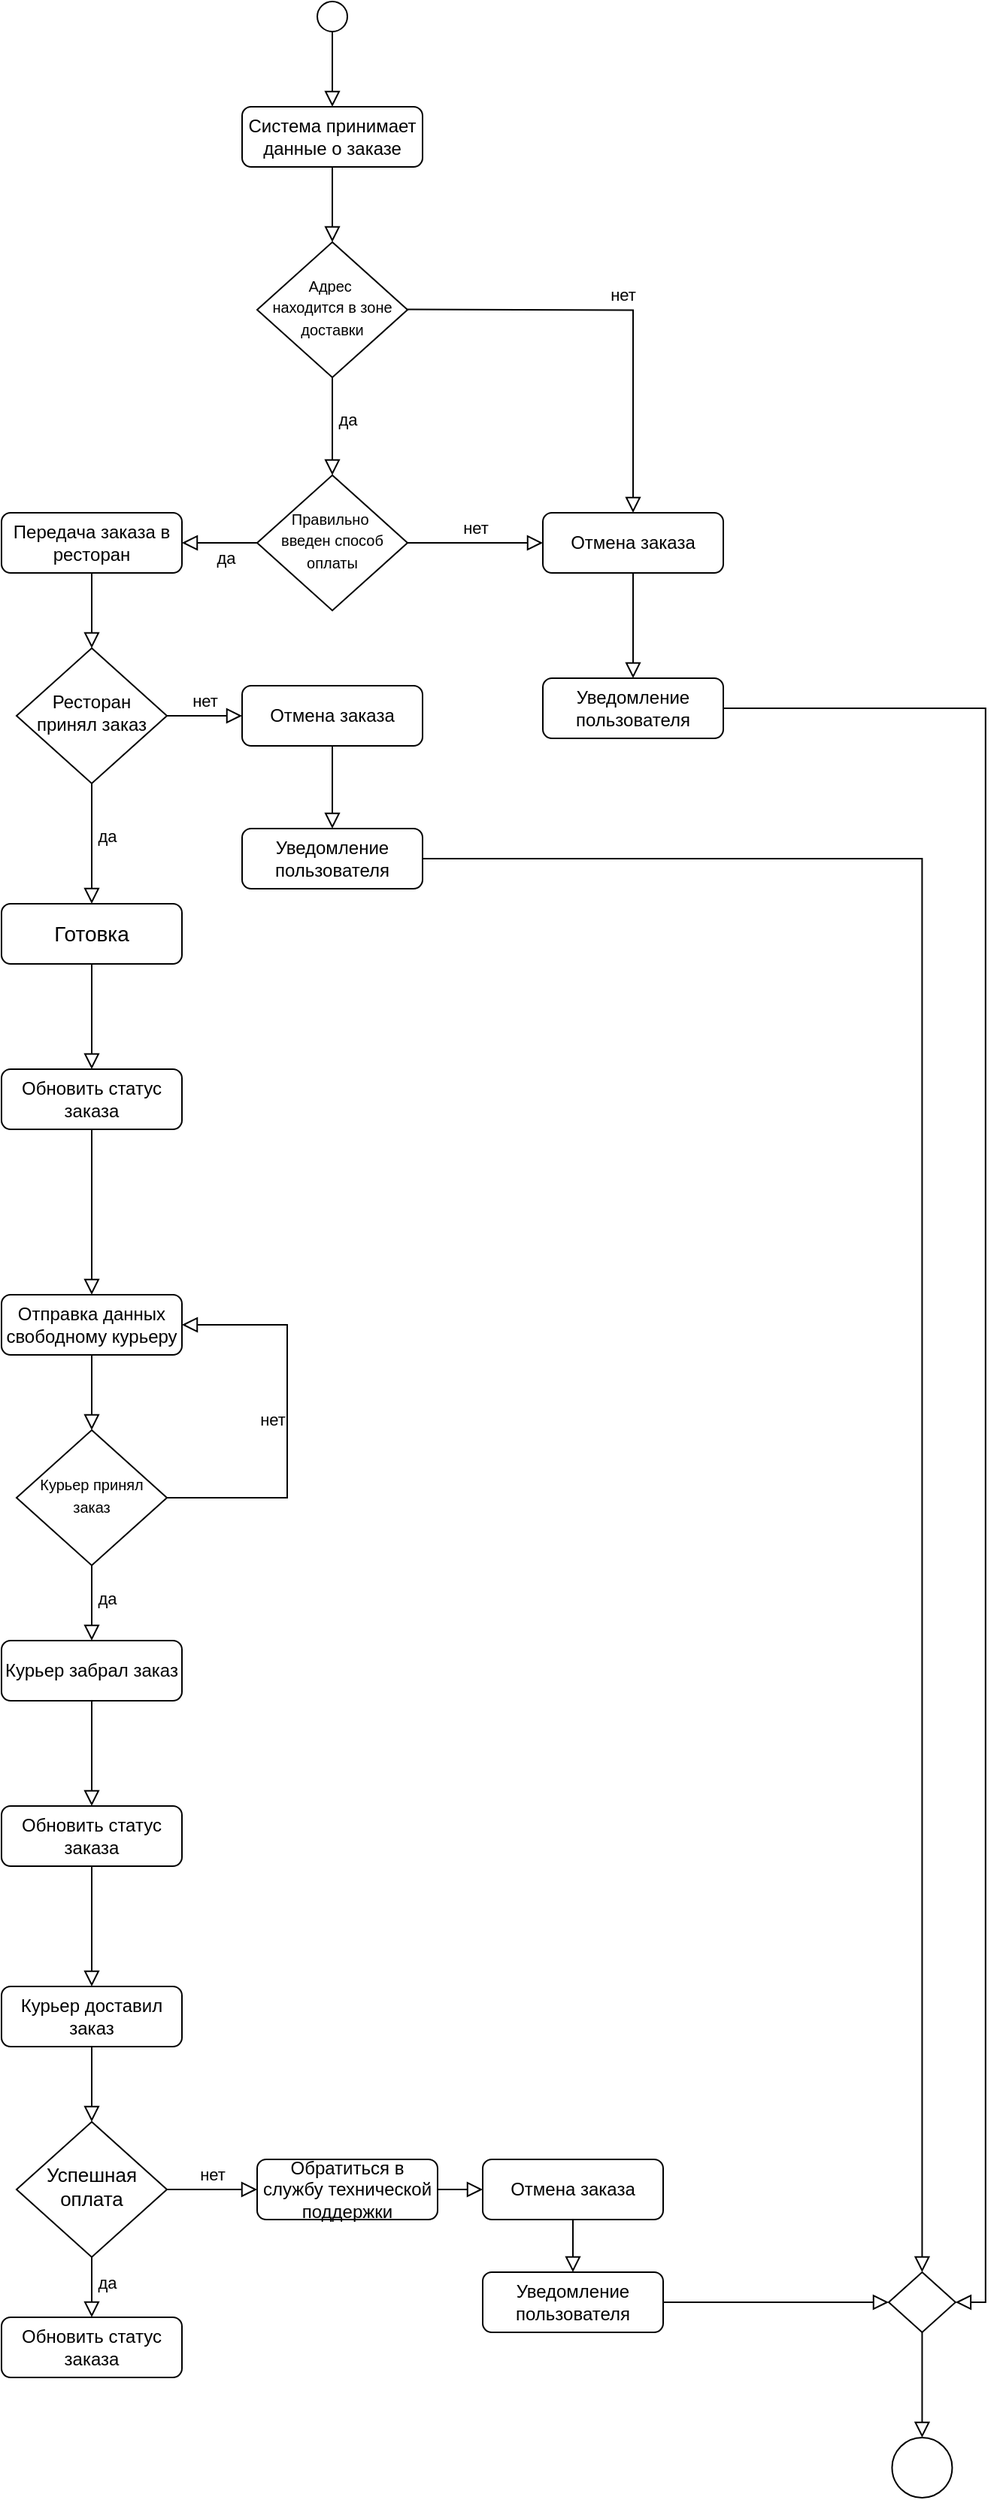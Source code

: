 <mxfile version="24.4.13" type="device">
  <diagram id="C5RBs43oDa-KdzZeNtuy" name="Page-1">
    <mxGraphModel dx="2868" dy="1688" grid="1" gridSize="10" guides="1" tooltips="1" connect="1" arrows="1" fold="1" page="1" pageScale="1" pageWidth="827" pageHeight="1169" math="0" shadow="0">
      <root>
        <mxCell id="WIyWlLk6GJQsqaUBKTNV-0" />
        <mxCell id="WIyWlLk6GJQsqaUBKTNV-1" parent="WIyWlLk6GJQsqaUBKTNV-0" />
        <mxCell id="WIyWlLk6GJQsqaUBKTNV-2" value="" style="rounded=0;html=1;jettySize=auto;orthogonalLoop=1;fontSize=11;endArrow=block;endFill=0;endSize=8;strokeWidth=1;shadow=0;labelBackgroundColor=none;edgeStyle=orthogonalEdgeStyle;" parent="WIyWlLk6GJQsqaUBKTNV-1" source="WIyWlLk6GJQsqaUBKTNV-3" target="WIyWlLk6GJQsqaUBKTNV-6" edge="1">
          <mxGeometry relative="1" as="geometry" />
        </mxCell>
        <mxCell id="WIyWlLk6GJQsqaUBKTNV-3" value="Система принимает данные о заказе" style="rounded=1;whiteSpace=wrap;html=1;fontSize=12;glass=0;strokeWidth=1;shadow=0;" parent="WIyWlLk6GJQsqaUBKTNV-1" vertex="1">
          <mxGeometry x="246" y="80" width="120" height="40" as="geometry" />
        </mxCell>
        <mxCell id="WIyWlLk6GJQsqaUBKTNV-6" value="&lt;font style=&quot;font-size: 10px;&quot;&gt;Адрес&amp;nbsp;&lt;/font&gt;&lt;div&gt;&lt;font style=&quot;font-size: 10px;&quot;&gt;находится в зоне доставки&lt;/font&gt;&lt;/div&gt;" style="rhombus;whiteSpace=wrap;html=1;shadow=0;fontFamily=Helvetica;fontSize=12;align=center;strokeWidth=1;spacing=6;spacingTop=-4;" parent="WIyWlLk6GJQsqaUBKTNV-1" vertex="1">
          <mxGeometry x="256" y="170" width="100" height="90" as="geometry" />
        </mxCell>
        <mxCell id="JMuOJVC6GsFDBw7-U5An-0" value="нет" style="edgeStyle=orthogonalEdgeStyle;rounded=0;html=1;jettySize=auto;orthogonalLoop=1;fontSize=11;endArrow=block;endFill=0;endSize=8;strokeWidth=1;shadow=0;labelBackgroundColor=none;" edge="1" parent="WIyWlLk6GJQsqaUBKTNV-1" target="JMuOJVC6GsFDBw7-U5An-5">
          <mxGeometry y="10" relative="1" as="geometry">
            <mxPoint as="offset" />
            <mxPoint x="356" y="214.76" as="sourcePoint" />
            <mxPoint x="436" y="210" as="targetPoint" />
          </mxGeometry>
        </mxCell>
        <mxCell id="JMuOJVC6GsFDBw7-U5An-4" value="Уведомление пользователя" style="rounded=1;whiteSpace=wrap;html=1;fontSize=12;glass=0;strokeWidth=1;shadow=0;" vertex="1" parent="WIyWlLk6GJQsqaUBKTNV-1">
          <mxGeometry x="446" y="460" width="120" height="40" as="geometry" />
        </mxCell>
        <mxCell id="JMuOJVC6GsFDBw7-U5An-5" value="Отмена заказа" style="rounded=1;whiteSpace=wrap;html=1;fontSize=12;glass=0;strokeWidth=1;shadow=0;" vertex="1" parent="WIyWlLk6GJQsqaUBKTNV-1">
          <mxGeometry x="446" y="350" width="120" height="40" as="geometry" />
        </mxCell>
        <mxCell id="JMuOJVC6GsFDBw7-U5An-6" value="&lt;span style=&quot;font-size: 10px;&quot;&gt;Правильно&amp;nbsp;&lt;/span&gt;&lt;div&gt;&lt;span style=&quot;font-size: 10px;&quot;&gt;введен&amp;nbsp;&lt;/span&gt;&lt;span style=&quot;font-size: 10px; background-color: initial;&quot;&gt;способ&lt;/span&gt;&lt;/div&gt;&lt;div&gt;&lt;span style=&quot;font-size: 10px;&quot;&gt;оплаты&lt;/span&gt;&lt;/div&gt;" style="rhombus;whiteSpace=wrap;html=1;shadow=0;fontFamily=Helvetica;fontSize=12;align=center;strokeWidth=1;spacing=6;spacingTop=-4;" vertex="1" parent="WIyWlLk6GJQsqaUBKTNV-1">
          <mxGeometry x="256" y="325" width="100" height="90" as="geometry" />
        </mxCell>
        <mxCell id="JMuOJVC6GsFDBw7-U5An-7" value="нет" style="edgeStyle=orthogonalEdgeStyle;rounded=0;html=1;jettySize=auto;orthogonalLoop=1;fontSize=11;endArrow=block;endFill=0;endSize=8;strokeWidth=1;shadow=0;labelBackgroundColor=none;" edge="1" parent="WIyWlLk6GJQsqaUBKTNV-1" source="JMuOJVC6GsFDBw7-U5An-13" target="JMuOJVC6GsFDBw7-U5An-17">
          <mxGeometry y="10" relative="1" as="geometry">
            <mxPoint as="offset" />
            <mxPoint x="-194" y="80" as="sourcePoint" />
            <mxPoint x="-24" y="80.65" as="targetPoint" />
          </mxGeometry>
        </mxCell>
        <mxCell id="JMuOJVC6GsFDBw7-U5An-8" value="нет" style="edgeStyle=orthogonalEdgeStyle;rounded=0;html=1;jettySize=auto;orthogonalLoop=1;fontSize=11;endArrow=block;endFill=0;endSize=8;strokeWidth=1;shadow=0;labelBackgroundColor=none;" edge="1" parent="WIyWlLk6GJQsqaUBKTNV-1" source="JMuOJVC6GsFDBw7-U5An-6" target="JMuOJVC6GsFDBw7-U5An-5">
          <mxGeometry y="10" relative="1" as="geometry">
            <mxPoint as="offset" />
            <mxPoint x="415" y="413.86" as="sourcePoint" />
            <mxPoint x="585" y="414.51" as="targetPoint" />
          </mxGeometry>
        </mxCell>
        <mxCell id="JMuOJVC6GsFDBw7-U5An-9" value="да" style="rounded=0;html=1;jettySize=auto;orthogonalLoop=1;fontSize=11;endArrow=block;endFill=0;endSize=8;strokeWidth=1;shadow=0;labelBackgroundColor=none;edgeStyle=orthogonalEdgeStyle;" edge="1" parent="WIyWlLk6GJQsqaUBKTNV-1" source="WIyWlLk6GJQsqaUBKTNV-6" target="JMuOJVC6GsFDBw7-U5An-6">
          <mxGeometry x="-0.143" y="10" relative="1" as="geometry">
            <mxPoint as="offset" />
            <mxPoint x="456" y="140" as="sourcePoint" />
            <mxPoint x="526" y="140" as="targetPoint" />
          </mxGeometry>
        </mxCell>
        <mxCell id="JMuOJVC6GsFDBw7-U5An-10" value="" style="rounded=0;html=1;jettySize=auto;orthogonalLoop=1;fontSize=11;endArrow=block;endFill=0;endSize=8;strokeWidth=1;shadow=0;labelBackgroundColor=none;edgeStyle=orthogonalEdgeStyle;" edge="1" parent="WIyWlLk6GJQsqaUBKTNV-1" source="JMuOJVC6GsFDBw7-U5An-5" target="JMuOJVC6GsFDBw7-U5An-4">
          <mxGeometry relative="1" as="geometry">
            <mxPoint x="436" y="100" as="sourcePoint" />
            <mxPoint x="436" y="150" as="targetPoint" />
          </mxGeometry>
        </mxCell>
        <mxCell id="JMuOJVC6GsFDBw7-U5An-11" value="Передача заказа в ресторан" style="rounded=1;whiteSpace=wrap;html=1;fontSize=12;glass=0;strokeWidth=1;shadow=0;" vertex="1" parent="WIyWlLk6GJQsqaUBKTNV-1">
          <mxGeometry x="86" y="350" width="120" height="40" as="geometry" />
        </mxCell>
        <mxCell id="JMuOJVC6GsFDBw7-U5An-12" value="да" style="rounded=0;html=1;jettySize=auto;orthogonalLoop=1;fontSize=11;endArrow=block;endFill=0;endSize=8;strokeWidth=1;shadow=0;labelBackgroundColor=none;edgeStyle=orthogonalEdgeStyle;" edge="1" parent="WIyWlLk6GJQsqaUBKTNV-1" source="JMuOJVC6GsFDBw7-U5An-6" target="JMuOJVC6GsFDBw7-U5An-11">
          <mxGeometry x="-0.143" y="10" relative="1" as="geometry">
            <mxPoint as="offset" />
            <mxPoint x="-144" y="50" as="sourcePoint" />
            <mxPoint x="-74" y="50" as="targetPoint" />
          </mxGeometry>
        </mxCell>
        <mxCell id="JMuOJVC6GsFDBw7-U5An-13" value="&lt;font style=&quot;font-size: 12px;&quot;&gt;Ресторан&lt;/font&gt;&lt;div style=&quot;&quot;&gt;&lt;font style=&quot;font-size: 12px;&quot;&gt;принял заказ&lt;/font&gt;&lt;/div&gt;" style="rhombus;whiteSpace=wrap;html=1;shadow=0;fontFamily=Helvetica;fontSize=12;align=center;strokeWidth=1;spacing=6;spacingTop=-4;" vertex="1" parent="WIyWlLk6GJQsqaUBKTNV-1">
          <mxGeometry x="96" y="440" width="100" height="90" as="geometry" />
        </mxCell>
        <mxCell id="JMuOJVC6GsFDBw7-U5An-14" value="" style="rounded=0;html=1;jettySize=auto;orthogonalLoop=1;fontSize=11;endArrow=block;endFill=0;endSize=8;strokeWidth=1;shadow=0;labelBackgroundColor=none;edgeStyle=orthogonalEdgeStyle;" edge="1" parent="WIyWlLk6GJQsqaUBKTNV-1" source="JMuOJVC6GsFDBw7-U5An-11" target="JMuOJVC6GsFDBw7-U5An-13">
          <mxGeometry relative="1" as="geometry">
            <mxPoint x="-14" y="20" as="sourcePoint" />
            <mxPoint x="-14" y="70" as="targetPoint" />
          </mxGeometry>
        </mxCell>
        <mxCell id="JMuOJVC6GsFDBw7-U5An-17" value="Отмена заказа" style="rounded=1;whiteSpace=wrap;html=1;fontSize=12;glass=0;strokeWidth=1;shadow=0;" vertex="1" parent="WIyWlLk6GJQsqaUBKTNV-1">
          <mxGeometry x="246" y="465" width="120" height="40" as="geometry" />
        </mxCell>
        <mxCell id="JMuOJVC6GsFDBw7-U5An-18" value="Уведомление пользователя" style="rounded=1;whiteSpace=wrap;html=1;fontSize=12;glass=0;strokeWidth=1;shadow=0;" vertex="1" parent="WIyWlLk6GJQsqaUBKTNV-1">
          <mxGeometry x="246" y="560" width="120" height="40" as="geometry" />
        </mxCell>
        <mxCell id="JMuOJVC6GsFDBw7-U5An-20" value="" style="rounded=0;html=1;jettySize=auto;orthogonalLoop=1;fontSize=11;endArrow=block;endFill=0;endSize=8;strokeWidth=1;shadow=0;labelBackgroundColor=none;edgeStyle=orthogonalEdgeStyle;" edge="1" parent="WIyWlLk6GJQsqaUBKTNV-1" source="JMuOJVC6GsFDBw7-U5An-17" target="JMuOJVC6GsFDBw7-U5An-18">
          <mxGeometry relative="1" as="geometry">
            <mxPoint x="-14" y="20" as="sourcePoint" />
            <mxPoint x="-14" y="70" as="targetPoint" />
          </mxGeometry>
        </mxCell>
        <mxCell id="JMuOJVC6GsFDBw7-U5An-21" value="да" style="rounded=0;html=1;jettySize=auto;orthogonalLoop=1;fontSize=11;endArrow=block;endFill=0;endSize=8;strokeWidth=1;shadow=0;labelBackgroundColor=none;edgeStyle=orthogonalEdgeStyle;" edge="1" parent="WIyWlLk6GJQsqaUBKTNV-1" source="JMuOJVC6GsFDBw7-U5An-13" target="JMuOJVC6GsFDBw7-U5An-22">
          <mxGeometry x="-0.143" y="10" relative="1" as="geometry">
            <mxPoint as="offset" />
            <mxPoint x="-144" y="50" as="sourcePoint" />
            <mxPoint x="-74" y="50" as="targetPoint" />
          </mxGeometry>
        </mxCell>
        <mxCell id="JMuOJVC6GsFDBw7-U5An-22" value="&lt;font style=&quot;font-size: 14px;&quot;&gt;Готовка&lt;/font&gt;" style="rounded=1;whiteSpace=wrap;html=1;fontSize=12;glass=0;strokeWidth=1;shadow=0;" vertex="1" parent="WIyWlLk6GJQsqaUBKTNV-1">
          <mxGeometry x="86" y="610" width="120" height="40" as="geometry" />
        </mxCell>
        <mxCell id="JMuOJVC6GsFDBw7-U5An-23" value="Отправка данных свободному курьеру" style="rounded=1;whiteSpace=wrap;html=1;fontSize=12;glass=0;strokeWidth=1;shadow=0;" vertex="1" parent="WIyWlLk6GJQsqaUBKTNV-1">
          <mxGeometry x="86" y="870" width="120" height="40" as="geometry" />
        </mxCell>
        <mxCell id="JMuOJVC6GsFDBw7-U5An-24" value="" style="rounded=0;html=1;jettySize=auto;orthogonalLoop=1;fontSize=11;endArrow=block;endFill=0;endSize=8;strokeWidth=1;shadow=0;labelBackgroundColor=none;edgeStyle=orthogonalEdgeStyle;" edge="1" parent="WIyWlLk6GJQsqaUBKTNV-1" source="JMuOJVC6GsFDBw7-U5An-22" target="JMuOJVC6GsFDBw7-U5An-30">
          <mxGeometry relative="1" as="geometry">
            <mxPoint x="-14" y="20" as="sourcePoint" />
            <mxPoint x="-14" y="70" as="targetPoint" />
          </mxGeometry>
        </mxCell>
        <mxCell id="JMuOJVC6GsFDBw7-U5An-25" value="&lt;span style=&quot;font-size: 10px;&quot;&gt;Курьер принял заказ&lt;/span&gt;" style="rhombus;whiteSpace=wrap;html=1;shadow=0;fontFamily=Helvetica;fontSize=12;align=center;strokeWidth=1;spacing=6;spacingTop=-4;" vertex="1" parent="WIyWlLk6GJQsqaUBKTNV-1">
          <mxGeometry x="96" y="960" width="100" height="90" as="geometry" />
        </mxCell>
        <mxCell id="JMuOJVC6GsFDBw7-U5An-26" value="" style="rounded=0;html=1;jettySize=auto;orthogonalLoop=1;fontSize=11;endArrow=block;endFill=0;endSize=8;strokeWidth=1;shadow=0;labelBackgroundColor=none;edgeStyle=orthogonalEdgeStyle;" edge="1" parent="WIyWlLk6GJQsqaUBKTNV-1" source="JMuOJVC6GsFDBw7-U5An-23" target="JMuOJVC6GsFDBw7-U5An-25">
          <mxGeometry relative="1" as="geometry">
            <mxPoint x="-14" y="190" as="sourcePoint" />
            <mxPoint x="-14" y="240" as="targetPoint" />
          </mxGeometry>
        </mxCell>
        <mxCell id="JMuOJVC6GsFDBw7-U5An-27" value="нет" style="edgeStyle=orthogonalEdgeStyle;rounded=0;html=1;jettySize=auto;orthogonalLoop=1;fontSize=11;endArrow=block;endFill=0;endSize=8;strokeWidth=1;shadow=0;labelBackgroundColor=none;exitX=1;exitY=0.5;exitDx=0;exitDy=0;" edge="1" parent="WIyWlLk6GJQsqaUBKTNV-1" source="JMuOJVC6GsFDBw7-U5An-25" target="JMuOJVC6GsFDBw7-U5An-23">
          <mxGeometry y="10" relative="1" as="geometry">
            <mxPoint as="offset" />
            <mxPoint x="26" y="490" as="sourcePoint" />
            <mxPoint x="26" y="545" as="targetPoint" />
            <Array as="points">
              <mxPoint x="276" y="1005" />
              <mxPoint x="276" y="890" />
            </Array>
          </mxGeometry>
        </mxCell>
        <mxCell id="JMuOJVC6GsFDBw7-U5An-28" value="да" style="rounded=0;html=1;jettySize=auto;orthogonalLoop=1;fontSize=11;endArrow=block;endFill=0;endSize=8;strokeWidth=1;shadow=0;labelBackgroundColor=none;edgeStyle=orthogonalEdgeStyle;" edge="1" parent="WIyWlLk6GJQsqaUBKTNV-1" source="JMuOJVC6GsFDBw7-U5An-25" target="JMuOJVC6GsFDBw7-U5An-29">
          <mxGeometry x="-0.143" y="10" relative="1" as="geometry">
            <mxPoint as="offset" />
            <mxPoint x="-144" y="220" as="sourcePoint" />
            <mxPoint x="-74" y="220" as="targetPoint" />
          </mxGeometry>
        </mxCell>
        <mxCell id="JMuOJVC6GsFDBw7-U5An-29" value="Курьер забрал заказ" style="rounded=1;whiteSpace=wrap;html=1;fontSize=12;glass=0;strokeWidth=1;shadow=0;" vertex="1" parent="WIyWlLk6GJQsqaUBKTNV-1">
          <mxGeometry x="86" y="1100" width="120" height="40" as="geometry" />
        </mxCell>
        <mxCell id="JMuOJVC6GsFDBw7-U5An-30" value="Обновить статус заказа" style="rounded=1;whiteSpace=wrap;html=1;fontSize=12;glass=0;strokeWidth=1;shadow=0;" vertex="1" parent="WIyWlLk6GJQsqaUBKTNV-1">
          <mxGeometry x="86" y="720" width="120" height="40" as="geometry" />
        </mxCell>
        <mxCell id="JMuOJVC6GsFDBw7-U5An-31" value="" style="rounded=0;html=1;jettySize=auto;orthogonalLoop=1;fontSize=11;endArrow=block;endFill=0;endSize=8;strokeWidth=1;shadow=0;labelBackgroundColor=none;edgeStyle=orthogonalEdgeStyle;" edge="1" parent="WIyWlLk6GJQsqaUBKTNV-1" source="JMuOJVC6GsFDBw7-U5An-30" target="JMuOJVC6GsFDBw7-U5An-23">
          <mxGeometry relative="1" as="geometry">
            <mxPoint x="-14" y="20" as="sourcePoint" />
            <mxPoint x="-14" y="70" as="targetPoint" />
          </mxGeometry>
        </mxCell>
        <mxCell id="JMuOJVC6GsFDBw7-U5An-32" value="Обновить статус заказа" style="rounded=1;whiteSpace=wrap;html=1;fontSize=12;glass=0;strokeWidth=1;shadow=0;" vertex="1" parent="WIyWlLk6GJQsqaUBKTNV-1">
          <mxGeometry x="86" y="1210" width="120" height="40" as="geometry" />
        </mxCell>
        <mxCell id="JMuOJVC6GsFDBw7-U5An-33" value="" style="rounded=0;html=1;jettySize=auto;orthogonalLoop=1;fontSize=11;endArrow=block;endFill=0;endSize=8;strokeWidth=1;shadow=0;labelBackgroundColor=none;edgeStyle=orthogonalEdgeStyle;" edge="1" parent="WIyWlLk6GJQsqaUBKTNV-1" source="JMuOJVC6GsFDBw7-U5An-29" target="JMuOJVC6GsFDBw7-U5An-32">
          <mxGeometry relative="1" as="geometry">
            <mxPoint x="156" y="770" as="sourcePoint" />
            <mxPoint x="156" y="880" as="targetPoint" />
          </mxGeometry>
        </mxCell>
        <mxCell id="JMuOJVC6GsFDBw7-U5An-34" value="Курьер доставил заказ" style="rounded=1;whiteSpace=wrap;html=1;fontSize=12;glass=0;strokeWidth=1;shadow=0;" vertex="1" parent="WIyWlLk6GJQsqaUBKTNV-1">
          <mxGeometry x="86" y="1330" width="120" height="40" as="geometry" />
        </mxCell>
        <mxCell id="JMuOJVC6GsFDBw7-U5An-35" value="" style="rounded=0;html=1;jettySize=auto;orthogonalLoop=1;fontSize=11;endArrow=block;endFill=0;endSize=8;strokeWidth=1;shadow=0;labelBackgroundColor=none;edgeStyle=orthogonalEdgeStyle;" edge="1" parent="WIyWlLk6GJQsqaUBKTNV-1" source="JMuOJVC6GsFDBw7-U5An-32" target="JMuOJVC6GsFDBw7-U5An-34">
          <mxGeometry relative="1" as="geometry">
            <mxPoint x="156" y="1150" as="sourcePoint" />
            <mxPoint x="156" y="1220" as="targetPoint" />
          </mxGeometry>
        </mxCell>
        <mxCell id="JMuOJVC6GsFDBw7-U5An-36" value="&lt;font style=&quot;font-size: 13px;&quot;&gt;Успешная оплата&lt;/font&gt;" style="rhombus;whiteSpace=wrap;html=1;shadow=0;fontFamily=Helvetica;fontSize=12;align=center;strokeWidth=1;spacing=6;spacingTop=-4;" vertex="1" parent="WIyWlLk6GJQsqaUBKTNV-1">
          <mxGeometry x="96" y="1420" width="100" height="90" as="geometry" />
        </mxCell>
        <mxCell id="JMuOJVC6GsFDBw7-U5An-37" value="" style="rounded=0;html=1;jettySize=auto;orthogonalLoop=1;fontSize=11;endArrow=block;endFill=0;endSize=8;strokeWidth=1;shadow=0;labelBackgroundColor=none;edgeStyle=orthogonalEdgeStyle;" edge="1" parent="WIyWlLk6GJQsqaUBKTNV-1" source="JMuOJVC6GsFDBw7-U5An-34" target="JMuOJVC6GsFDBw7-U5An-36">
          <mxGeometry relative="1" as="geometry">
            <mxPoint x="156" y="1260" as="sourcePoint" />
            <mxPoint x="156" y="1340" as="targetPoint" />
          </mxGeometry>
        </mxCell>
        <mxCell id="JMuOJVC6GsFDBw7-U5An-38" value="Обратиться в службу технической поддержки" style="rounded=1;whiteSpace=wrap;html=1;fontSize=12;glass=0;strokeWidth=1;shadow=0;" vertex="1" parent="WIyWlLk6GJQsqaUBKTNV-1">
          <mxGeometry x="256" y="1445" width="120" height="40" as="geometry" />
        </mxCell>
        <mxCell id="JMuOJVC6GsFDBw7-U5An-39" value="нет" style="edgeStyle=orthogonalEdgeStyle;rounded=0;html=1;jettySize=auto;orthogonalLoop=1;fontSize=11;endArrow=block;endFill=0;endSize=8;strokeWidth=1;shadow=0;labelBackgroundColor=none;" edge="1" parent="WIyWlLk6GJQsqaUBKTNV-1" source="JMuOJVC6GsFDBw7-U5An-36" target="JMuOJVC6GsFDBw7-U5An-38">
          <mxGeometry y="10" relative="1" as="geometry">
            <mxPoint as="offset" />
            <mxPoint x="36" y="1310" as="sourcePoint" />
            <mxPoint x="36" y="1365" as="targetPoint" />
          </mxGeometry>
        </mxCell>
        <mxCell id="JMuOJVC6GsFDBw7-U5An-40" value="Отмена заказа" style="rounded=1;whiteSpace=wrap;html=1;fontSize=12;glass=0;strokeWidth=1;shadow=0;" vertex="1" parent="WIyWlLk6GJQsqaUBKTNV-1">
          <mxGeometry x="406" y="1445" width="120" height="40" as="geometry" />
        </mxCell>
        <mxCell id="JMuOJVC6GsFDBw7-U5An-41" value="" style="rounded=0;html=1;jettySize=auto;orthogonalLoop=1;fontSize=11;endArrow=block;endFill=0;endSize=8;strokeWidth=1;shadow=0;labelBackgroundColor=none;edgeStyle=orthogonalEdgeStyle;" edge="1" parent="WIyWlLk6GJQsqaUBKTNV-1" source="JMuOJVC6GsFDBw7-U5An-38" target="JMuOJVC6GsFDBw7-U5An-40">
          <mxGeometry relative="1" as="geometry">
            <mxPoint x="156" y="1150" as="sourcePoint" />
            <mxPoint x="156" y="1220" as="targetPoint" />
          </mxGeometry>
        </mxCell>
        <mxCell id="JMuOJVC6GsFDBw7-U5An-42" value="Уведомление пользователя" style="rounded=1;whiteSpace=wrap;html=1;fontSize=12;glass=0;strokeWidth=1;shadow=0;" vertex="1" parent="WIyWlLk6GJQsqaUBKTNV-1">
          <mxGeometry x="406" y="1520" width="120" height="40" as="geometry" />
        </mxCell>
        <mxCell id="JMuOJVC6GsFDBw7-U5An-43" value="" style="rounded=0;html=1;jettySize=auto;orthogonalLoop=1;fontSize=11;endArrow=block;endFill=0;endSize=8;strokeWidth=1;shadow=0;labelBackgroundColor=none;edgeStyle=orthogonalEdgeStyle;" edge="1" parent="WIyWlLk6GJQsqaUBKTNV-1" source="JMuOJVC6GsFDBw7-U5An-40" target="JMuOJVC6GsFDBw7-U5An-42">
          <mxGeometry relative="1" as="geometry">
            <mxPoint x="156" y="1260" as="sourcePoint" />
            <mxPoint x="156" y="1340" as="targetPoint" />
          </mxGeometry>
        </mxCell>
        <mxCell id="JMuOJVC6GsFDBw7-U5An-44" value="да" style="rounded=0;html=1;jettySize=auto;orthogonalLoop=1;fontSize=11;endArrow=block;endFill=0;endSize=8;strokeWidth=1;shadow=0;labelBackgroundColor=none;edgeStyle=orthogonalEdgeStyle;" edge="1" parent="WIyWlLk6GJQsqaUBKTNV-1" source="JMuOJVC6GsFDBw7-U5An-36" target="JMuOJVC6GsFDBw7-U5An-45">
          <mxGeometry x="-0.143" y="10" relative="1" as="geometry">
            <mxPoint as="offset" />
            <mxPoint x="-134" y="1040" as="sourcePoint" />
            <mxPoint x="-64" y="1040" as="targetPoint" />
          </mxGeometry>
        </mxCell>
        <mxCell id="JMuOJVC6GsFDBw7-U5An-45" value="Обновить статус заказа" style="rounded=1;whiteSpace=wrap;html=1;fontSize=12;glass=0;strokeWidth=1;shadow=0;" vertex="1" parent="WIyWlLk6GJQsqaUBKTNV-1">
          <mxGeometry x="86" y="1550" width="120" height="40" as="geometry" />
        </mxCell>
        <mxCell id="JMuOJVC6GsFDBw7-U5An-46" value="" style="rhombus;whiteSpace=wrap;html=1;shadow=0;fontFamily=Helvetica;fontSize=12;align=center;strokeWidth=1;spacing=6;spacingTop=-4;" vertex="1" parent="WIyWlLk6GJQsqaUBKTNV-1">
          <mxGeometry x="676" y="1520" width="44.44" height="40" as="geometry" />
        </mxCell>
        <mxCell id="JMuOJVC6GsFDBw7-U5An-47" value="" style="rounded=0;html=1;jettySize=auto;orthogonalLoop=1;fontSize=11;endArrow=block;endFill=0;endSize=8;strokeWidth=1;shadow=0;labelBackgroundColor=none;edgeStyle=orthogonalEdgeStyle;" edge="1" parent="WIyWlLk6GJQsqaUBKTNV-1" source="JMuOJVC6GsFDBw7-U5An-42" target="JMuOJVC6GsFDBw7-U5An-46">
          <mxGeometry relative="1" as="geometry">
            <mxPoint x="476" y="1495" as="sourcePoint" />
            <mxPoint x="476" y="1530" as="targetPoint" />
          </mxGeometry>
        </mxCell>
        <mxCell id="JMuOJVC6GsFDBw7-U5An-48" value="" style="rounded=0;html=1;jettySize=auto;orthogonalLoop=1;fontSize=11;endArrow=block;endFill=0;endSize=8;strokeWidth=1;shadow=0;labelBackgroundColor=none;edgeStyle=orthogonalEdgeStyle;entryX=0.5;entryY=0;entryDx=0;entryDy=0;" edge="1" parent="WIyWlLk6GJQsqaUBKTNV-1" source="JMuOJVC6GsFDBw7-U5An-18" target="JMuOJVC6GsFDBw7-U5An-46">
          <mxGeometry relative="1" as="geometry">
            <mxPoint x="536" y="1550" as="sourcePoint" />
            <mxPoint x="686" y="1550" as="targetPoint" />
          </mxGeometry>
        </mxCell>
        <mxCell id="JMuOJVC6GsFDBw7-U5An-49" value="" style="rounded=0;html=1;jettySize=auto;orthogonalLoop=1;fontSize=11;endArrow=block;endFill=0;endSize=8;strokeWidth=1;shadow=0;labelBackgroundColor=none;edgeStyle=orthogonalEdgeStyle;entryX=1;entryY=0.5;entryDx=0;entryDy=0;" edge="1" parent="WIyWlLk6GJQsqaUBKTNV-1" source="JMuOJVC6GsFDBw7-U5An-4" target="JMuOJVC6GsFDBw7-U5An-46">
          <mxGeometry relative="1" as="geometry">
            <mxPoint x="156" y="770" as="sourcePoint" />
            <mxPoint x="156" y="880" as="targetPoint" />
          </mxGeometry>
        </mxCell>
        <mxCell id="JMuOJVC6GsFDBw7-U5An-50" value="" style="rounded=0;html=1;jettySize=auto;orthogonalLoop=1;fontSize=11;endArrow=block;endFill=0;endSize=8;strokeWidth=1;shadow=0;labelBackgroundColor=none;edgeStyle=orthogonalEdgeStyle;exitX=0.5;exitY=1;exitDx=0;exitDy=0;entryX=0.5;entryY=0;entryDx=0;entryDy=0;" edge="1" parent="WIyWlLk6GJQsqaUBKTNV-1" source="JMuOJVC6GsFDBw7-U5An-46" target="JMuOJVC6GsFDBw7-U5An-51">
          <mxGeometry relative="1" as="geometry">
            <mxPoint x="-4" y="1010" as="sourcePoint" />
            <mxPoint x="698" y="1625" as="targetPoint" />
          </mxGeometry>
        </mxCell>
        <mxCell id="JMuOJVC6GsFDBw7-U5An-51" value="" style="ellipse;whiteSpace=wrap;html=1;aspect=fixed;" vertex="1" parent="WIyWlLk6GJQsqaUBKTNV-1">
          <mxGeometry x="678.22" y="1630" width="40" height="40" as="geometry" />
        </mxCell>
        <mxCell id="JMuOJVC6GsFDBw7-U5An-52" value="" style="ellipse;whiteSpace=wrap;html=1;aspect=fixed;" vertex="1" parent="WIyWlLk6GJQsqaUBKTNV-1">
          <mxGeometry x="296" y="10" width="20" height="20" as="geometry" />
        </mxCell>
        <mxCell id="JMuOJVC6GsFDBw7-U5An-53" value="" style="rounded=0;html=1;jettySize=auto;orthogonalLoop=1;fontSize=11;endArrow=block;endFill=0;endSize=8;strokeWidth=1;shadow=0;labelBackgroundColor=none;edgeStyle=orthogonalEdgeStyle;" edge="1" parent="WIyWlLk6GJQsqaUBKTNV-1" source="JMuOJVC6GsFDBw7-U5An-52" target="WIyWlLk6GJQsqaUBKTNV-3">
          <mxGeometry relative="1" as="geometry">
            <mxPoint x="316" y="130" as="sourcePoint" />
            <mxPoint x="316" y="180" as="targetPoint" />
          </mxGeometry>
        </mxCell>
      </root>
    </mxGraphModel>
  </diagram>
</mxfile>
